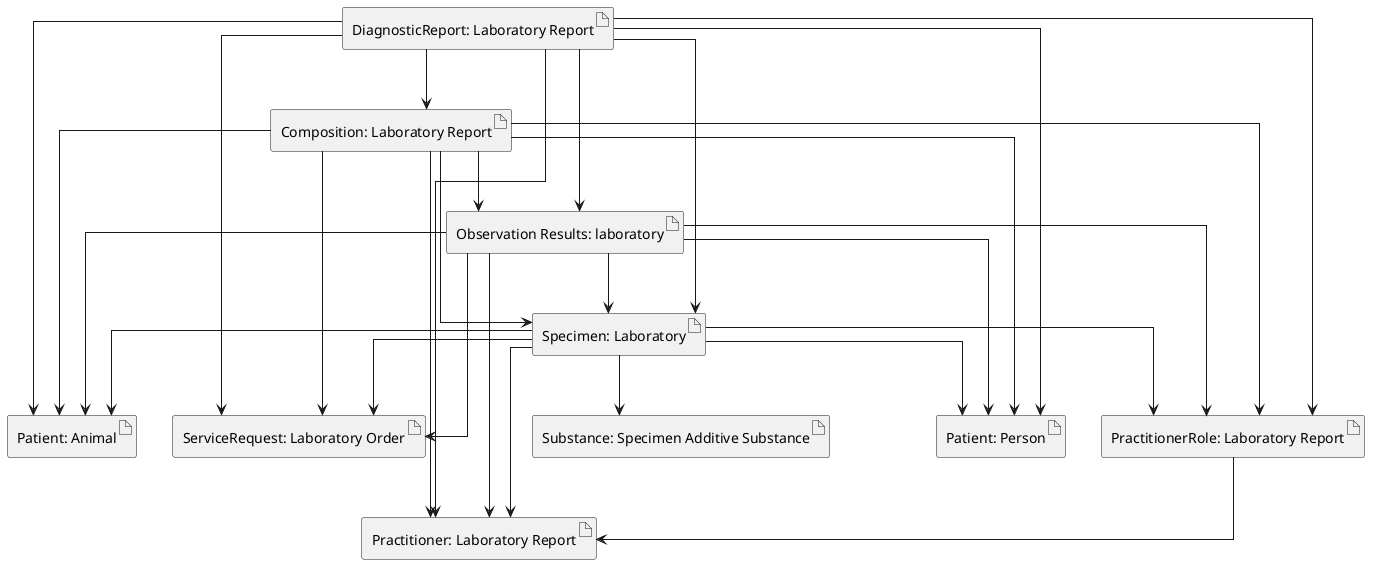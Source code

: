 @startuml

skinparam linetype ortho

artifact "Composition: Laboratory Report" as composition
artifact "DiagnosticReport: Laboratory Report" as diagnosticReport
artifact "Observation Results: laboratory" as result
artifact "Patient: Animal" as animalPatient
artifact "Patient: Person" as humanPatient
artifact "Practitioner: Laboratory Report" as Practitioner
artifact "PractitionerRole: Laboratory Report" as PractitionerRole
artifact "ServiceRequest: Laboratory Order" as ServiceRequest
artifact "Specimen: Laboratory" as Specimen
artifact "Substance: Specimen Additive Substance" as Substance


url of composition is  [[StructureDefinition-Composition-eu-lab.html]]
url of diagnosticReport is  [[StructureDefinition-DiagnosticReport-eu-lab.html]]
url of result [[StructureDefinition-Observation-resultslab-eu-lab.html]]
url of humanPatient [[StructureDefinition-Patient-eu-lab.html]]
url of animalPatient [[StructureDefinition-Patient-animal-eu-lab.html]]
url of Practitioner [[StructureDefinition-Practitioner-eu-lab.html]]
url of PractitionerRole [[StructureDefinition-PractitionerRole-eu-lab.html]]
url of ServiceRequest [[StructureDefinition-ServiceRequest-eu-lab.html]]
url of Specimen [[StructureDefinition-Specimen-eu-lab.html]]
url of Substance [[StructureDefinition-specimen-additive-substance-eu-lab.html]]


diagnosticReport --> composition
diagnosticReport --> result
diagnosticReport --> animalPatient
diagnosticReport --> humanPatient
diagnosticReport --> Practitioner
diagnosticReport --> PractitionerRole
diagnosticReport --> ServiceRequest
diagnosticReport --> Specimen

composition --> result
composition --> animalPatient
composition --> humanPatient
composition --> Practitioner
composition --> PractitionerRole
composition --> ServiceRequest
composition --> Specimen

result --> animalPatient
result --> humanPatient
result --> Practitioner
result --> PractitionerRole
result --> ServiceRequest
result --> Specimen

Specimen --> animalPatient
Specimen --> humanPatient
Specimen --> Practitioner
Specimen --> PractitionerRole
Specimen --> ServiceRequest
Specimen --> Substance

PractitionerRole --> Practitioner

@enduml